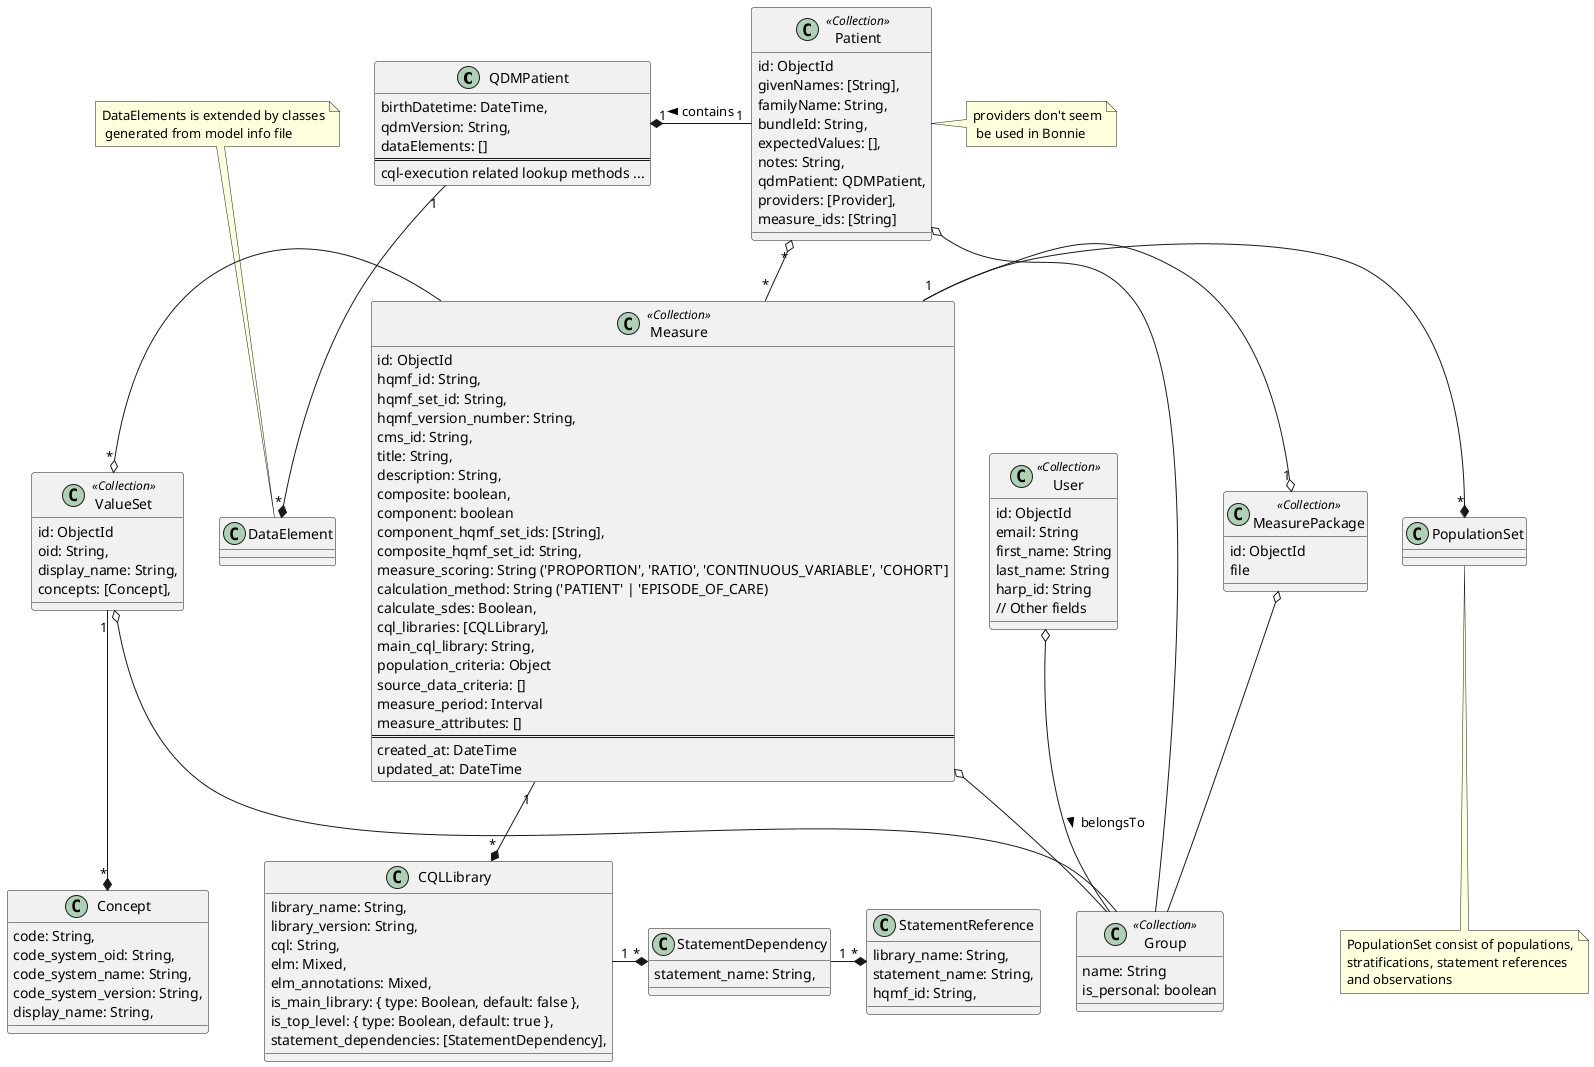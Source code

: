 @startuml QDM Bonnie Model

class QDMPatient {
     birthDatetime: DateTime,
     qdmVersion: String,
     dataElements: []
     ==
     {method} cql-execution related lookup methods ...
}

class Patient <<Collection>> {
    id: ObjectId
    givenNames: [String],
    familyName: String,
    bundleId: String,
    expectedValues: [],
    notes: String,
    qdmPatient: QDMPatient,
    providers: [Provider],
    measure_ids: [String]
}

note right: providers don't seem\n be used in Bonnie

class Measure <<Collection>> {
    id: ObjectId
    hqmf_id: String,
    hqmf_set_id: String,
    hqmf_version_number: String,
    cms_id: String,
    title: String,
    description: String,
    composite: boolean,
    component: boolean
    component_hqmf_set_ids: [String],
    composite_hqmf_set_id: String,
    measure_scoring: String ('PROPORTION', 'RATIO', 'CONTINUOUS_VARIABLE', 'COHORT']
    calculation_method: String ('PATIENT' | 'EPISODE_OF_CARE)
    calculate_sdes: Boolean,
    cql_libraries: [CQLLibrary],
    main_cql_library: String,
    population_criteria: Object
    source_data_criteria: []
    measure_period: Interval
    measure_attributes: []
    ==
    created_at: DateTime
    updated_at: DateTime
}

class PopulationSet {
}

note bottom of "PopulationSet"
 PopulationSet consist of populations,
 stratifications, statement references
 and observations
end note

class MeasurePackage <<Collection>> {
    id: ObjectId
    file
}

class ValueSet <<Collection>> {
    id: ObjectId
    oid: String,
    display_name: String,
    concepts: [Concept],
}

class Concept {
  code: String,
  code_system_oid: String,
  code_system_name: String,
  code_system_version: String,
  display_name: String,
}

class CQLLibrary {
    library_name: String,
    library_version: String,
    cql: String,
    elm: Mixed,
    elm_annotations: Mixed,
    is_main_library: { type: Boolean, default: false },
    is_top_level: { type: Boolean, default: true },
    statement_dependencies: [StatementDependency],
}

class StatementDependency {
    statement_name: String,
}

class StatementReference {
  library_name: String,
  statement_name: String,
  hqmf_id: String,
}

QDMPatient "1" *- "1" Patient : < contains

Patient "*" o-down- "*" Measure

PopulationSet "*" *- Measure

ValueSet "*" o- Measure

Concept "*" *-up- "1" ValueSet

Measure "1" -o "1" MeasurePackage

DataElement  "*" *-up- "1" QDMPatient

note "DataElements is extended by classes\n generated from model info file" as dln
dln .down.  DataElement

CQLLibrary "*" *-up- "1" Measure

StatementDependency "*" *-left- "1" CQLLibrary
StatementReference "*" *-left- "1" StatementDependency

class User <<Collection>> {
    id: ObjectId
    email: String
    first_name: String
    last_name: String
    harp_id: String
    // Other fields
}

class Group <<Collection>> {
    name: String
    is_personal: boolean
}

Measure o-- Group
Patient o-- Group
MeasurePackage o-- Group
ValueSet o-- Group
User o-- Group: > belongsTo

@enduml
